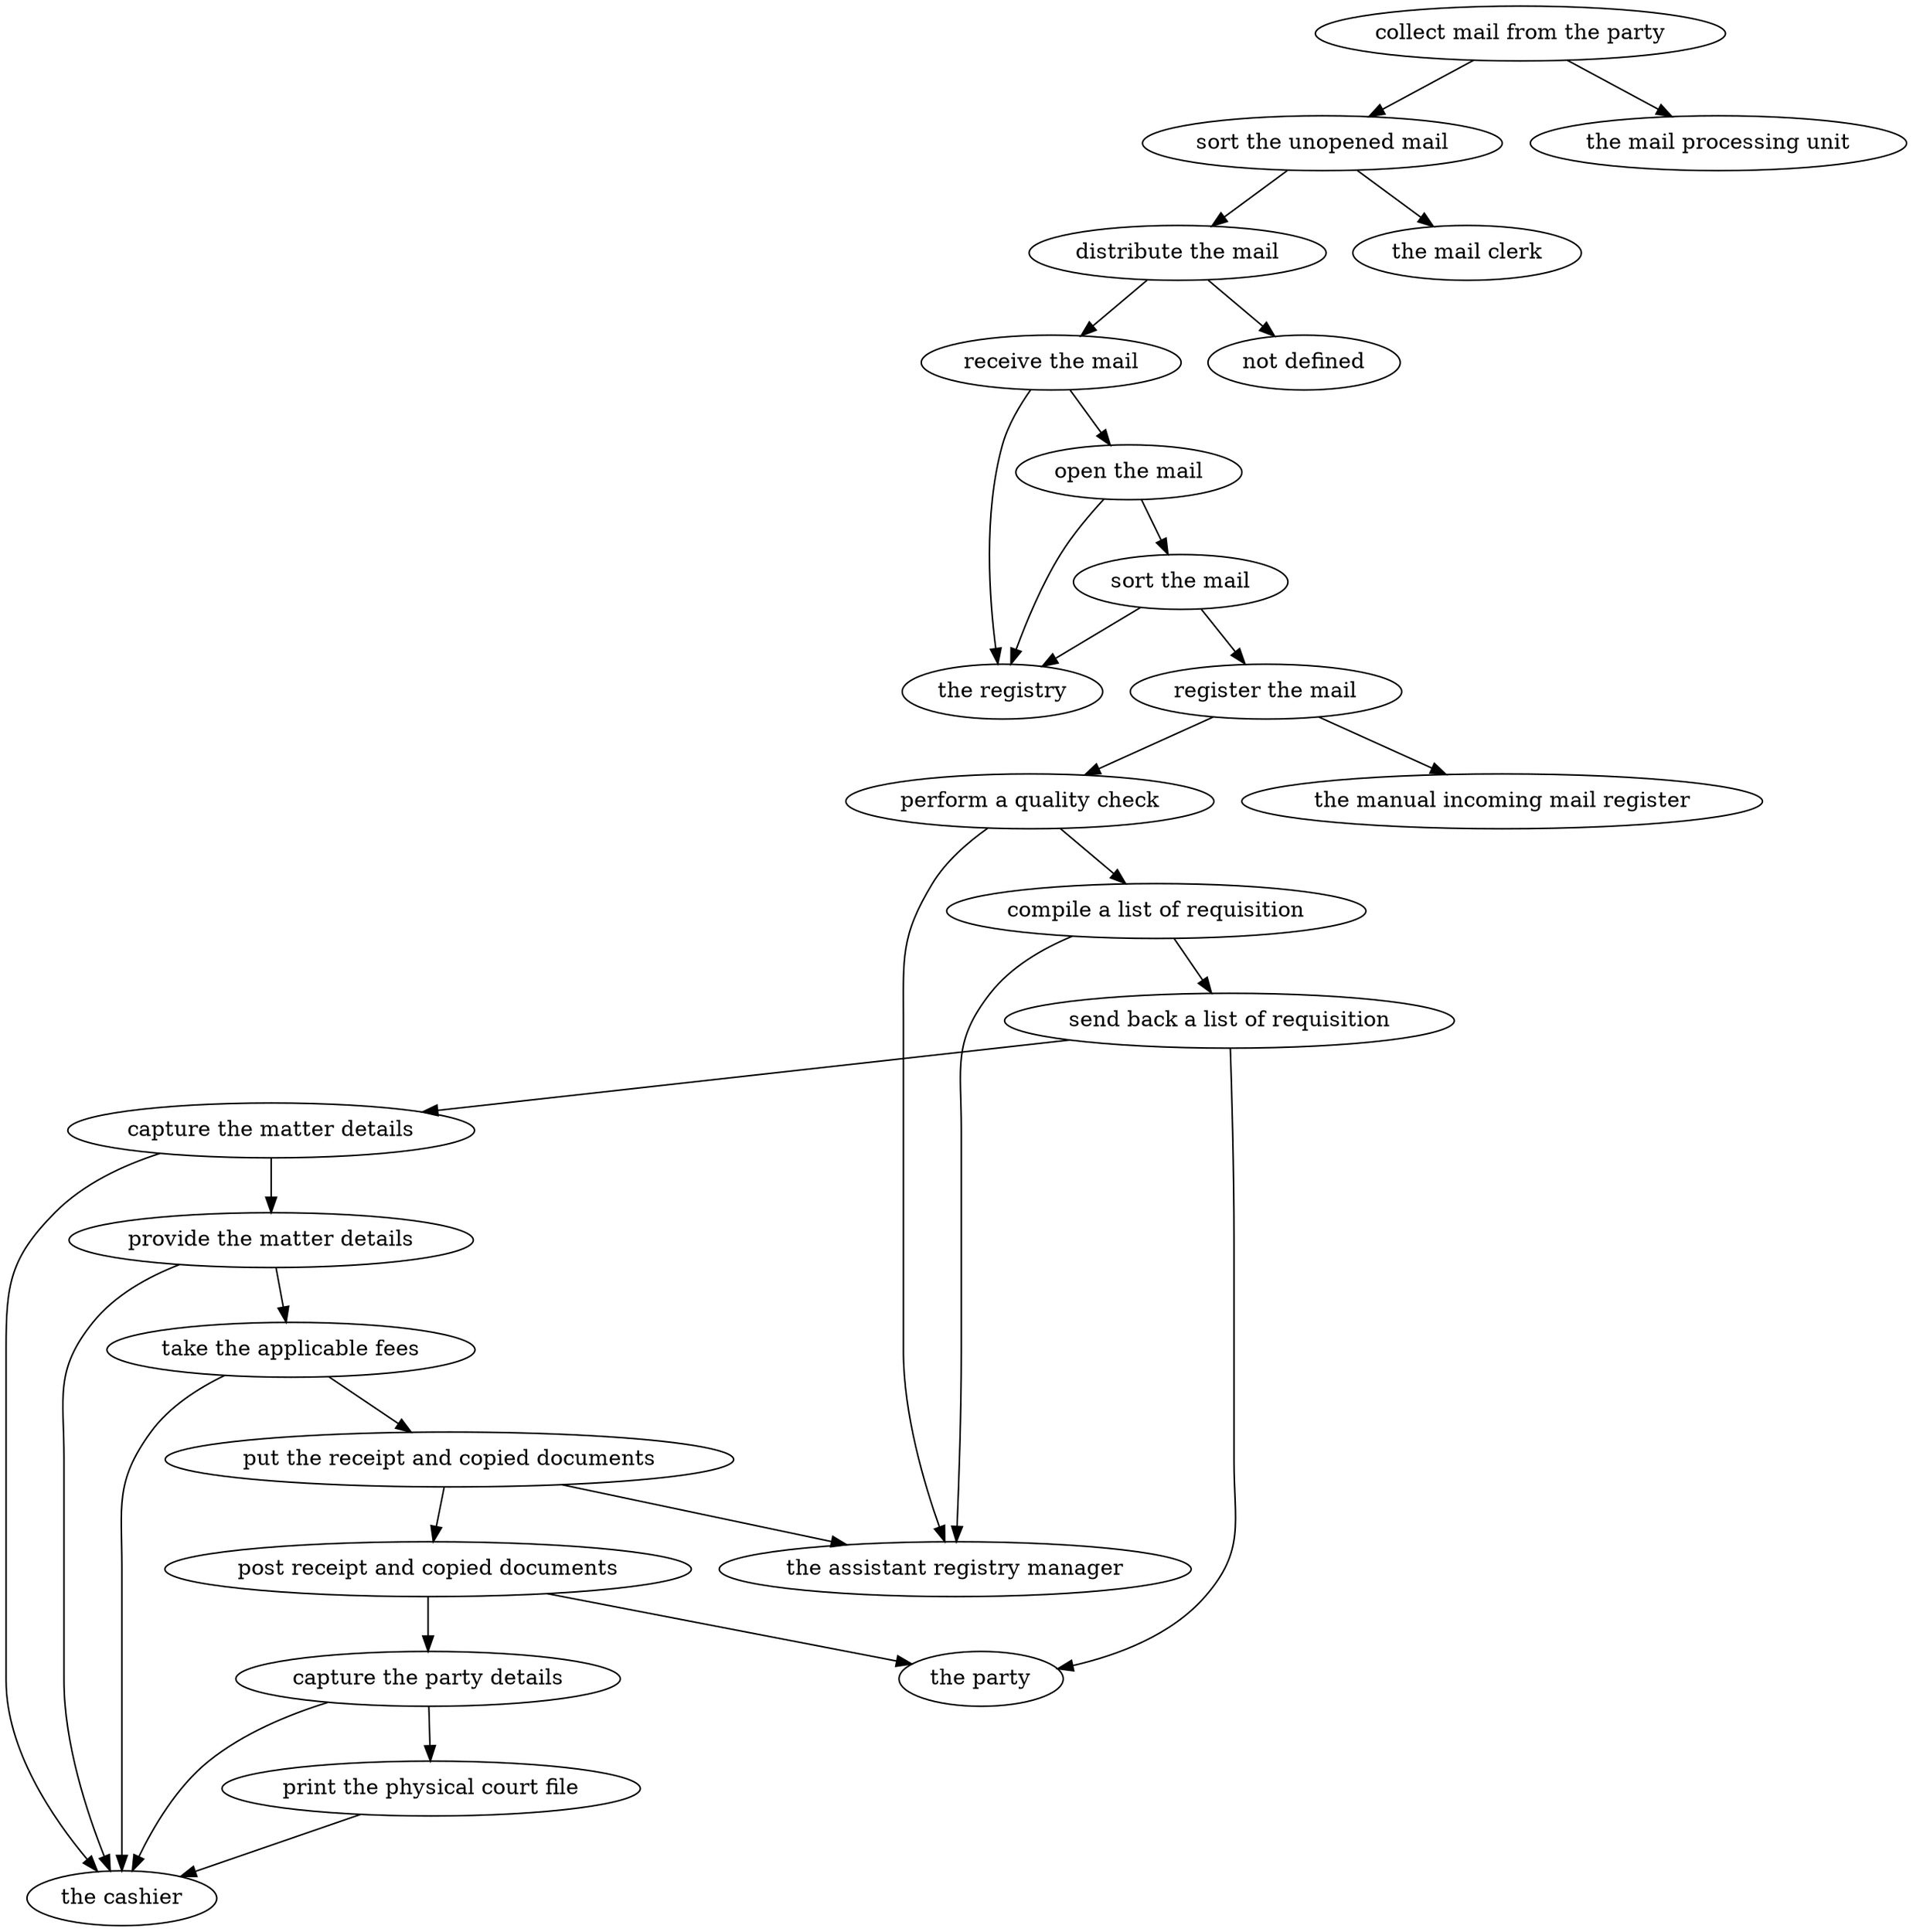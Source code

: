 strict digraph "doc-3.5" {
	graph [name="doc-3.5"];
	"collect mail from the party"	[attrs="{'type': 'Activity', 'label': 'collect mail from the party'}"];
	"sort the unopened mail"	[attrs="{'type': 'Activity', 'label': 'sort the unopened mail'}"];
	"collect mail from the party" -> "sort the unopened mail"	[attrs="{'type': 'flow', 'label': 'flow'}"];
	"the mail processing unit"	[attrs="{'type': 'Actor', 'label': 'the mail processing unit'}"];
	"collect mail from the party" -> "the mail processing unit"	[attrs="{'type': 'actor performer', 'label': 'actor performer'}"];
	"distribute the mail"	[attrs="{'type': 'Activity', 'label': 'distribute the mail'}"];
	"sort the unopened mail" -> "distribute the mail"	[attrs="{'type': 'flow', 'label': 'flow'}"];
	"the mail clerk"	[attrs="{'type': 'Actor', 'label': 'the mail clerk'}"];
	"sort the unopened mail" -> "the mail clerk"	[attrs="{'type': 'actor performer', 'label': 'actor performer'}"];
	"receive the mail"	[attrs="{'type': 'Activity', 'label': 'receive the mail'}"];
	"distribute the mail" -> "receive the mail"	[attrs="{'type': 'flow', 'label': 'flow'}"];
	"not defined"	[attrs="{'type': 'Actor', 'label': 'not defined'}"];
	"distribute the mail" -> "not defined"	[attrs="{'type': 'actor performer', 'label': 'actor performer'}"];
	"open the mail"	[attrs="{'type': 'Activity', 'label': 'open the mail'}"];
	"receive the mail" -> "open the mail"	[attrs="{'type': 'flow', 'label': 'flow'}"];
	"the registry"	[attrs="{'type': 'Actor', 'label': 'the registry'}"];
	"receive the mail" -> "the registry"	[attrs="{'type': 'actor performer', 'label': 'actor performer'}"];
	"sort the mail"	[attrs="{'type': 'Activity', 'label': 'sort the mail'}"];
	"open the mail" -> "sort the mail"	[attrs="{'type': 'flow', 'label': 'flow'}"];
	"open the mail" -> "the registry"	[attrs="{'type': 'actor performer', 'label': 'actor performer'}"];
	"register the mail"	[attrs="{'type': 'Activity', 'label': 'register the mail'}"];
	"sort the mail" -> "register the mail"	[attrs="{'type': 'flow', 'label': 'flow'}"];
	"sort the mail" -> "the registry"	[attrs="{'type': 'actor performer', 'label': 'actor performer'}"];
	"perform a quality check"	[attrs="{'type': 'Activity', 'label': 'perform a quality check'}"];
	"register the mail" -> "perform a quality check"	[attrs="{'type': 'flow', 'label': 'flow'}"];
	"the manual incoming mail register"	[attrs="{'type': 'Actor', 'label': 'the manual incoming mail register'}"];
	"register the mail" -> "the manual incoming mail register"	[attrs="{'type': 'actor performer', 'label': 'actor performer'}"];
	"compile a list of requisition"	[attrs="{'type': 'Activity', 'label': 'compile a list of requisition'}"];
	"perform a quality check" -> "compile a list of requisition"	[attrs="{'type': 'flow', 'label': 'flow'}"];
	"the assistant registry manager"	[attrs="{'type': 'Actor', 'label': 'the assistant registry manager'}"];
	"perform a quality check" -> "the assistant registry manager"	[attrs="{'type': 'actor performer', 'label': 'actor performer'}"];
	"send back a list of requisition"	[attrs="{'type': 'Activity', 'label': 'send back a list of requisition'}"];
	"compile a list of requisition" -> "send back a list of requisition"	[attrs="{'type': 'flow', 'label': 'flow'}"];
	"compile a list of requisition" -> "the assistant registry manager"	[attrs="{'type': 'actor performer', 'label': 'actor performer'}"];
	"capture the matter details"	[attrs="{'type': 'Activity', 'label': 'capture the matter details'}"];
	"send back a list of requisition" -> "capture the matter details"	[attrs="{'type': 'flow', 'label': 'flow'}"];
	"the party"	[attrs="{'type': 'Actor', 'label': 'the party'}"];
	"send back a list of requisition" -> "the party"	[attrs="{'type': 'actor performer', 'label': 'actor performer'}"];
	"provide the matter details"	[attrs="{'type': 'Activity', 'label': 'provide the matter details'}"];
	"capture the matter details" -> "provide the matter details"	[attrs="{'type': 'flow', 'label': 'flow'}"];
	"the cashier"	[attrs="{'type': 'Actor', 'label': 'the cashier'}"];
	"capture the matter details" -> "the cashier"	[attrs="{'type': 'actor performer', 'label': 'actor performer'}"];
	"take the applicable fees"	[attrs="{'type': 'Activity', 'label': 'take the applicable fees'}"];
	"provide the matter details" -> "take the applicable fees"	[attrs="{'type': 'flow', 'label': 'flow'}"];
	"provide the matter details" -> "the cashier"	[attrs="{'type': 'actor performer', 'label': 'actor performer'}"];
	"put the receipt and copied documents"	[attrs="{'type': 'Activity', 'label': 'put the receipt and copied documents'}"];
	"take the applicable fees" -> "put the receipt and copied documents"	[attrs="{'type': 'flow', 'label': 'flow'}"];
	"take the applicable fees" -> "the cashier"	[attrs="{'type': 'actor performer', 'label': 'actor performer'}"];
	"post receipt and copied documents"	[attrs="{'type': 'Activity', 'label': 'post receipt and copied documents'}"];
	"put the receipt and copied documents" -> "post receipt and copied documents"	[attrs="{'type': 'flow', 'label': 'flow'}"];
	"put the receipt and copied documents" -> "the assistant registry manager"	[attrs="{'type': 'actor performer', 'label': 'actor performer'}"];
	"capture the party details"	[attrs="{'type': 'Activity', 'label': 'capture the party details'}"];
	"post receipt and copied documents" -> "capture the party details"	[attrs="{'type': 'flow', 'label': 'flow'}"];
	"post receipt and copied documents" -> "the party"	[attrs="{'type': 'actor performer', 'label': 'actor performer'}"];
	"print the physical court file"	[attrs="{'type': 'Activity', 'label': 'print the physical court file'}"];
	"capture the party details" -> "print the physical court file"	[attrs="{'type': 'flow', 'label': 'flow'}"];
	"capture the party details" -> "the cashier"	[attrs="{'type': 'actor performer', 'label': 'actor performer'}"];
	"print the physical court file" -> "the cashier"	[attrs="{'type': 'actor performer', 'label': 'actor performer'}"];
}
